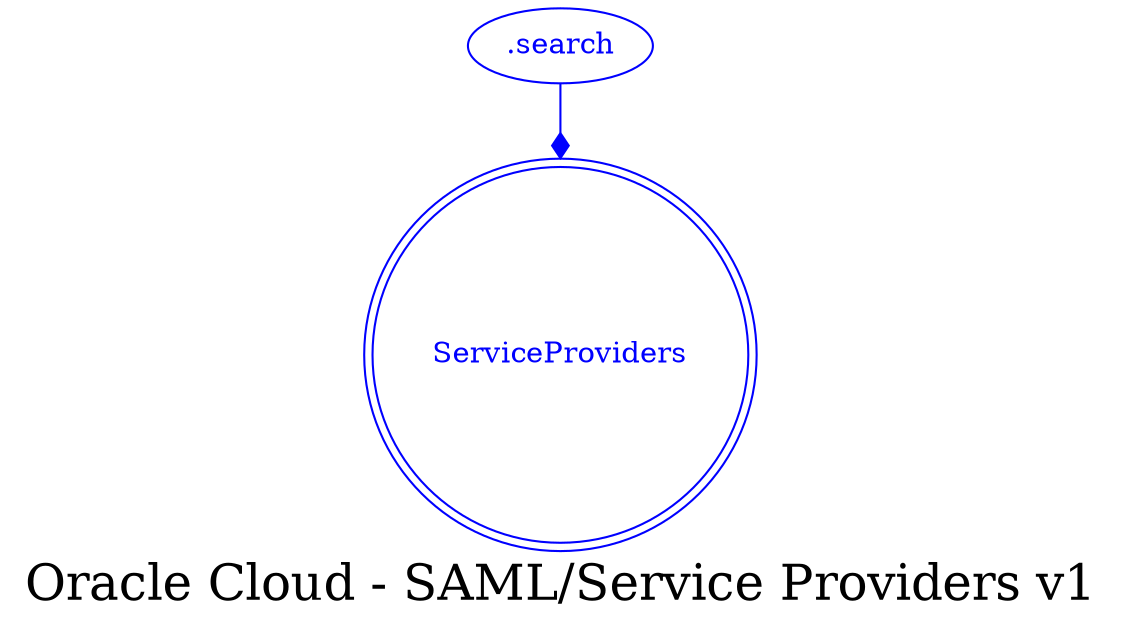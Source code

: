 digraph LexiconGraph {
graph[label="Oracle Cloud - SAML/Service Providers v1", fontsize=24]
splines=true
"ServiceProviders" [color=blue, fontcolor=blue, shape=doublecircle]
".search" -> "ServiceProviders" [color=blue, fontcolor=blue, arrowhead=diamond, arrowtail=none]
".search" [color=blue, fontcolor=blue, shape=ellipse]
}
